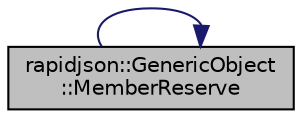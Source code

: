 digraph "rapidjson::GenericObject::MemberReserve"
{
 // INTERACTIVE_SVG=YES
 // LATEX_PDF_SIZE
  edge [fontname="Helvetica",fontsize="10",labelfontname="Helvetica",labelfontsize="10"];
  node [fontname="Helvetica",fontsize="10",shape=record];
  rankdir="LR";
  Node43 [label="rapidjson::GenericObject\l::MemberReserve",height=0.2,width=0.4,color="black", fillcolor="grey75", style="filled", fontcolor="black",tooltip=" "];
  Node43 -> Node43 [color="midnightblue",fontsize="10",style="solid",fontname="Helvetica"];
}
